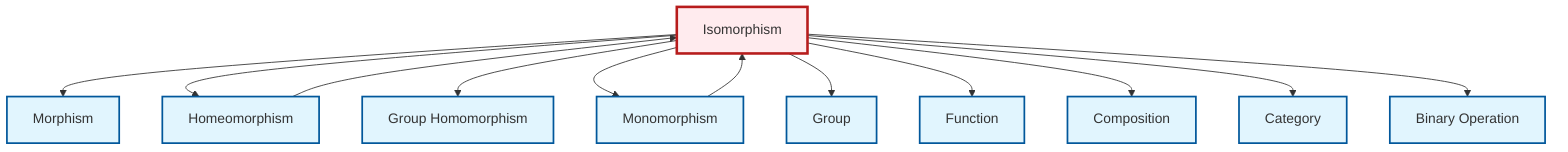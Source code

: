 graph TD
    classDef definition fill:#e1f5fe,stroke:#01579b,stroke-width:2px
    classDef theorem fill:#f3e5f5,stroke:#4a148c,stroke-width:2px
    classDef axiom fill:#fff3e0,stroke:#e65100,stroke-width:2px
    classDef example fill:#e8f5e9,stroke:#1b5e20,stroke-width:2px
    classDef current fill:#ffebee,stroke:#b71c1c,stroke-width:3px
    def-isomorphism["Isomorphism"]:::definition
    def-group["Group"]:::definition
    def-binary-operation["Binary Operation"]:::definition
    def-homeomorphism["Homeomorphism"]:::definition
    def-homomorphism["Group Homomorphism"]:::definition
    def-composition["Composition"]:::definition
    def-function["Function"]:::definition
    def-monomorphism["Monomorphism"]:::definition
    def-category["Category"]:::definition
    def-morphism["Morphism"]:::definition
    def-monomorphism --> def-isomorphism
    def-isomorphism --> def-morphism
    def-homeomorphism --> def-isomorphism
    def-isomorphism --> def-homeomorphism
    def-isomorphism --> def-homomorphism
    def-isomorphism --> def-monomorphism
    def-isomorphism --> def-group
    def-isomorphism --> def-function
    def-isomorphism --> def-composition
    def-isomorphism --> def-category
    def-isomorphism --> def-binary-operation
    class def-isomorphism current